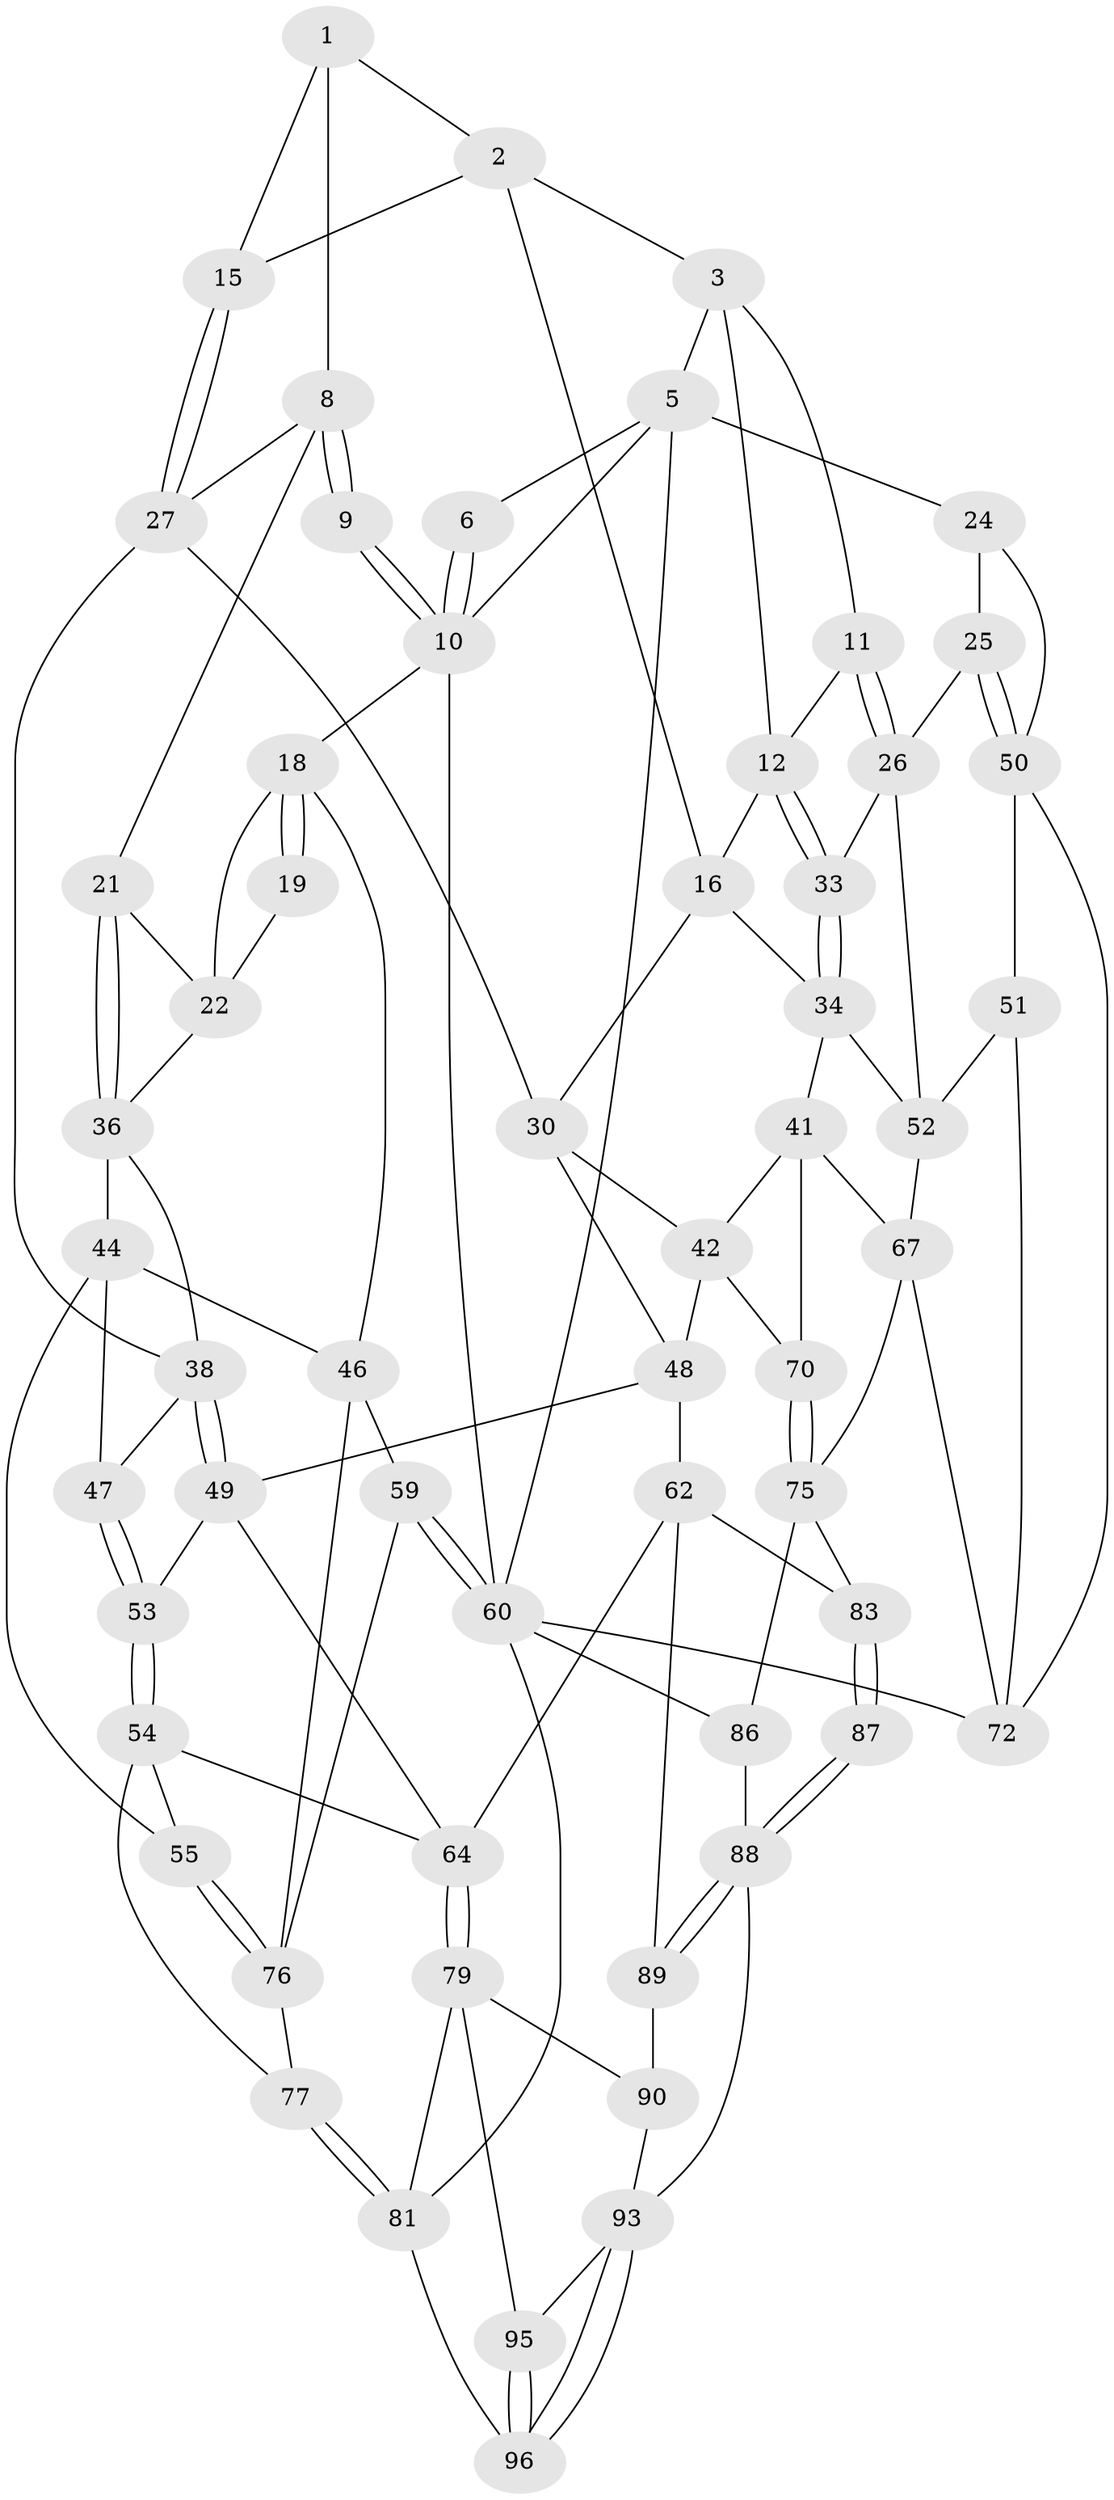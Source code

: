 // original degree distribution, {3: 0.03125, 4: 0.19791666666666666, 5: 0.5729166666666666, 6: 0.19791666666666666}
// Generated by graph-tools (version 1.1) at 2025/11/02/27/25 16:11:53]
// undirected, 59 vertices, 129 edges
graph export_dot {
graph [start="1"]
  node [color=gray90,style=filled];
  1 [pos="+0.4307009990069003+0",super="+7"];
  2 [pos="+0.5543606400938617+0.11398095906342502",super="+14"];
  3 [pos="+0.7374948885079105+0.11080498296616408",super="+4"];
  5 [pos="+1+0",super="+23"];
  6 [pos="+0.40641550949568356+0"];
  8 [pos="+0.2991130095743267+0.18253015536077064",super="+20"];
  9 [pos="+0.1570139240941955+0.12599708885115773"];
  10 [pos="+0+0",super="+17"];
  11 [pos="+0.9132401984498976+0.2509843537638072"];
  12 [pos="+0.7811033444626875+0.27482646766224644",super="+13"];
  15 [pos="+0.48715801991902835+0.24532420253033368"];
  16 [pos="+0.6278579300597039+0.2888862443333238",super="+29"];
  18 [pos="+0+0.1477181118056389",super="+32"];
  19 [pos="+0.13268566644649837+0.2239102213814049"];
  21 [pos="+0.23939876814187683+0.30068423867287697"];
  22 [pos="+0.1392215111393175+0.26342103886524165",super="+31"];
  24 [pos="+1+0.36865576057826405"];
  25 [pos="+1+0.3643056656315597"];
  26 [pos="+0.9810216871248174+0.3452651462619689",super="+35"];
  27 [pos="+0.44661259547535964+0.3484210614639988",super="+28"];
  30 [pos="+0.4983814373845077+0.36316229430009866",super="+43"];
  33 [pos="+0.7826081978172252+0.39323123358121376"];
  34 [pos="+0.661959682785551+0.43410236986595163",super="+40"];
  36 [pos="+0.2153779096693065+0.36189517757638207",super="+37"];
  38 [pos="+0.3844593502224721+0.45836620971238995",super="+39"];
  41 [pos="+0.622899270991471+0.5190873636063754",super="+68"];
  42 [pos="+0.5784624184097668+0.5377741140876505",super="+66"];
  44 [pos="+0.1696290386037896+0.4283629374728936",super="+45"];
  46 [pos="+0+0.3961578097106747",super="+58"];
  47 [pos="+0.25811315483126096+0.466670361557513"];
  48 [pos="+0.42751935506722427+0.5129253342266801",super="+61"];
  49 [pos="+0.3868768013023209+0.47839460765322334",super="+56"];
  50 [pos="+0.888135315218312+0.5305462530822224",super="+69"];
  51 [pos="+0.8683893557298633+0.5334319448874443"];
  52 [pos="+0.8625517066281441+0.5326278285756706",super="+57"];
  53 [pos="+0.21089147170513015+0.553745927567976"];
  54 [pos="+0.17542541478683626+0.5786104603410701",super="+71"];
  55 [pos="+0.1653502614018696+0.5764545362524409"];
  59 [pos="+0+0.8092778806893673"];
  60 [pos="+0+1",super="+85"];
  62 [pos="+0.4698442520689829+0.7429281423208443",super="+63"];
  64 [pos="+0.36410206540197004+0.7311735992267018",super="+65"];
  67 [pos="+0.793651229487348+0.5935731408081746",super="+74"];
  70 [pos="+0.6534757604290814+0.672136040021022"];
  72 [pos="+1+1",super="+73"];
  75 [pos="+0.7198354615808148+0.7382907891210214",super="+82"];
  76 [pos="+0.14809560054782223+0.5955189687008308",super="+78"];
  77 [pos="+0.11573930822956648+0.8053265288877314"];
  79 [pos="+0.20230703918006146+0.8577193497139826",super="+80"];
  81 [pos="+0.17776410634433115+0.8547981564883822",super="+91"];
  83 [pos="+0.6539180720637866+0.8576487469051164",super="+84"];
  86 [pos="+1+1"];
  87 [pos="+0.4977155398408541+1"];
  88 [pos="+0.47540536703826963+1",super="+92"];
  89 [pos="+0.42729719615536293+0.8233261338937438"];
  90 [pos="+0.33889112911897346+0.9066288424318475"];
  93 [pos="+0.38139546172734606+1",super="+94"];
  95 [pos="+0.21651565561994887+0.9128807006439997"];
  96 [pos="+0+1"];
  1 -- 2;
  1 -- 8;
  1 -- 15;
  2 -- 3;
  2 -- 16;
  2 -- 15;
  3 -- 11;
  3 -- 5;
  3 -- 12;
  5 -- 6;
  5 -- 24;
  5 -- 10;
  5 -- 60;
  6 -- 10;
  6 -- 10;
  8 -- 9;
  8 -- 9;
  8 -- 27;
  8 -- 21;
  9 -- 10;
  9 -- 10;
  10 -- 18;
  10 -- 60;
  11 -- 12;
  11 -- 26;
  11 -- 26;
  12 -- 33;
  12 -- 33;
  12 -- 16;
  15 -- 27;
  15 -- 27;
  16 -- 34;
  16 -- 30;
  18 -- 19;
  18 -- 19;
  18 -- 46;
  18 -- 22;
  19 -- 22;
  21 -- 22;
  21 -- 36;
  21 -- 36;
  22 -- 36;
  24 -- 25;
  24 -- 50;
  25 -- 26;
  25 -- 50;
  25 -- 50;
  26 -- 33;
  26 -- 52;
  27 -- 30;
  27 -- 38;
  30 -- 48;
  30 -- 42;
  33 -- 34;
  33 -- 34;
  34 -- 41;
  34 -- 52;
  36 -- 38;
  36 -- 44;
  38 -- 49;
  38 -- 49;
  38 -- 47;
  41 -- 42;
  41 -- 67;
  41 -- 70;
  42 -- 48;
  42 -- 70;
  44 -- 47;
  44 -- 46;
  44 -- 55;
  46 -- 59;
  46 -- 76;
  47 -- 53;
  47 -- 53;
  48 -- 49;
  48 -- 62;
  49 -- 53;
  49 -- 64;
  50 -- 51;
  50 -- 72;
  51 -- 52;
  51 -- 72;
  52 -- 67;
  53 -- 54;
  53 -- 54;
  54 -- 55;
  54 -- 77;
  54 -- 64;
  55 -- 76;
  55 -- 76;
  59 -- 60;
  59 -- 60;
  59 -- 76;
  60 -- 72;
  60 -- 86;
  60 -- 81;
  62 -- 64;
  62 -- 89;
  62 -- 83;
  64 -- 79;
  64 -- 79;
  67 -- 72;
  67 -- 75;
  70 -- 75;
  70 -- 75;
  75 -- 83;
  75 -- 86;
  76 -- 77;
  77 -- 81;
  77 -- 81;
  79 -- 90;
  79 -- 81;
  79 -- 95;
  81 -- 96;
  83 -- 87 [weight=2];
  83 -- 87;
  86 -- 88;
  87 -- 88;
  87 -- 88;
  88 -- 89;
  88 -- 89;
  88 -- 93;
  89 -- 90;
  90 -- 93;
  93 -- 96;
  93 -- 96;
  93 -- 95;
  95 -- 96;
  95 -- 96;
}
